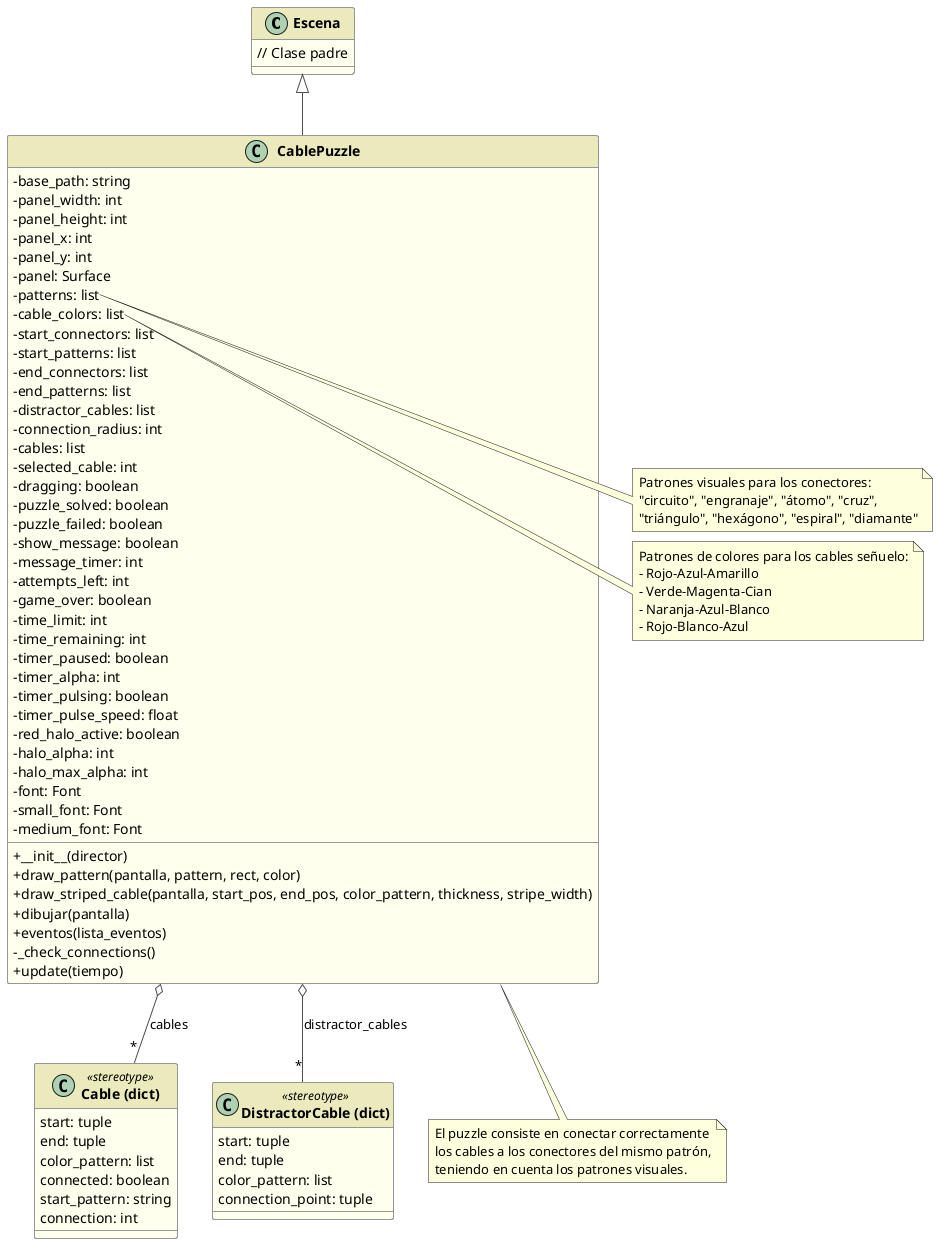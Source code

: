 @startuml CablePuzzle

skinparam classAttributeIconSize 0
skinparam classFontStyle bold
skinparam classBackgroundColor #FFFFEE
skinparam classBorderColor #969696
skinparam arrowColor #4D4D4D
skinparam shadowing false
skinparam stereotypeCBackgroundColor #CCE6FF

skinparam class {
  FontColor #000000
  HeaderBackgroundColor #EAEABD
  BorderThickness 1
}

class Escena {
  // Clase padre
}

class CablePuzzle {
  -base_path: string
  -panel_width: int
  -panel_height: int 
  -panel_x: int
  -panel_y: int
  -panel: Surface
  -patterns: list
  -cable_colors: list
  -start_connectors: list
  -start_patterns: list
  -end_connectors: list
  -end_patterns: list
  -distractor_cables: list
  -connection_radius: int
  -cables: list
  -selected_cable: int
  -dragging: boolean
  -puzzle_solved: boolean
  -puzzle_failed: boolean
  -show_message: boolean
  -message_timer: int
  -attempts_left: int
  -game_over: boolean
  -time_limit: int
  -time_remaining: int
  -timer_paused: boolean
  -timer_alpha: int
  -timer_pulsing: boolean
  -timer_pulse_speed: float
  -red_halo_active: boolean
  -halo_alpha: int
  -halo_max_alpha: int
  -font: Font
  -small_font: Font
  -medium_font: Font
  +__init__(director)
  +draw_pattern(pantalla, pattern, rect, color)
  +draw_striped_cable(pantalla, start_pos, end_pos, color_pattern, thickness, stripe_width)
  +dibujar(pantalla)
  +eventos(lista_eventos)
  -_check_connections()
  +update(tiempo)
}

' Estructura de cable
class "Cable (dict)" as Cable <<stereotype>> {
  start: tuple
  end: tuple
  color_pattern: list
  connected: boolean
  start_pattern: string
  connection: int
}

' Estructura de distractor
class "DistractorCable (dict)" as DistractorCable <<stereotype>> {
  start: tuple
  end: tuple
  color_pattern: list
  connection_point: tuple
}

' Relaciones
Escena <|-- CablePuzzle
CablePuzzle o-- "*" Cable : cables
CablePuzzle o-- "*" DistractorCable : distractor_cables

note right of CablePuzzle::patterns
  Patrones visuales para los conectores:
  "circuito", "engranaje", "átomo", "cruz", 
  "triángulo", "hexágono", "espiral", "diamante"
end note

note right of CablePuzzle::cable_colors
  Patrones de colores para los cables señuelo:
  - Rojo-Azul-Amarillo
  - Verde-Magenta-Cian
  - Naranja-Azul-Blanco
  - Rojo-Blanco-Azul
end note

note bottom of CablePuzzle
  El puzzle consiste en conectar correctamente
  los cables a los conectores del mismo patrón,
  teniendo en cuenta los patrones visuales.
end note

@enduml